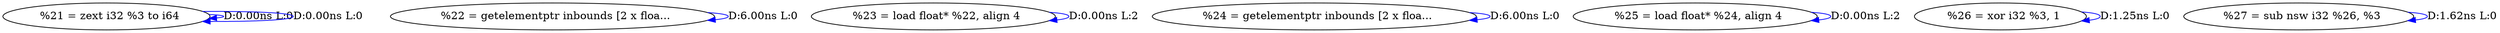 digraph {
Node0x25ed6e0[label="  %21 = zext i32 %3 to i64"];
Node0x25ed6e0 -> Node0x25ed6e0[label="D:0.00ns L:0",color=blue];
Node0x25ed6e0 -> Node0x25ed6e0[label="D:0.00ns L:0",color=blue];
Node0x25ed7c0[label="  %22 = getelementptr inbounds [2 x floa..."];
Node0x25ed7c0 -> Node0x25ed7c0[label="D:6.00ns L:0",color=blue];
Node0x25ed8a0[label="  %23 = load float* %22, align 4"];
Node0x25ed8a0 -> Node0x25ed8a0[label="D:0.00ns L:2",color=blue];
Node0x25ed980[label="  %24 = getelementptr inbounds [2 x floa..."];
Node0x25ed980 -> Node0x25ed980[label="D:6.00ns L:0",color=blue];
Node0x25eda60[label="  %25 = load float* %24, align 4"];
Node0x25eda60 -> Node0x25eda60[label="D:0.00ns L:2",color=blue];
Node0x25edb40[label="  %26 = xor i32 %3, 1"];
Node0x25edb40 -> Node0x25edb40[label="D:1.25ns L:0",color=blue];
Node0x25edc20[label="  %27 = sub nsw i32 %26, %3"];
Node0x25edc20 -> Node0x25edc20[label="D:1.62ns L:0",color=blue];
}

